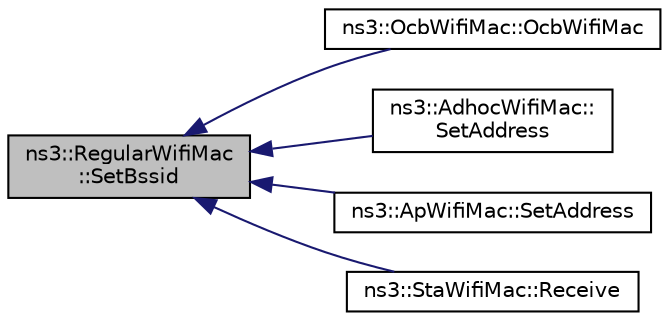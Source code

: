 digraph "ns3::RegularWifiMac::SetBssid"
{
  edge [fontname="Helvetica",fontsize="10",labelfontname="Helvetica",labelfontsize="10"];
  node [fontname="Helvetica",fontsize="10",shape=record];
  rankdir="LR";
  Node1 [label="ns3::RegularWifiMac\l::SetBssid",height=0.2,width=0.4,color="black", fillcolor="grey75", style="filled", fontcolor="black"];
  Node1 -> Node2 [dir="back",color="midnightblue",fontsize="10",style="solid"];
  Node2 [label="ns3::OcbWifiMac::OcbWifiMac",height=0.2,width=0.4,color="black", fillcolor="white", style="filled",URL="$d0/dd1/classns3_1_1OcbWifiMac.html#a83c28663160fcd8a95149abb14db7c40"];
  Node1 -> Node3 [dir="back",color="midnightblue",fontsize="10",style="solid"];
  Node3 [label="ns3::AdhocWifiMac::\lSetAddress",height=0.2,width=0.4,color="black", fillcolor="white", style="filled",URL="$da/dec/classns3_1_1AdhocWifiMac.html#ac25794fcd3862b3bbd0147705c7b0df8"];
  Node1 -> Node4 [dir="back",color="midnightblue",fontsize="10",style="solid"];
  Node4 [label="ns3::ApWifiMac::SetAddress",height=0.2,width=0.4,color="black", fillcolor="white", style="filled",URL="$d0/d51/classns3_1_1ApWifiMac.html#aafe8da38f3bff4de51d264e1a193a1f2"];
  Node1 -> Node5 [dir="back",color="midnightblue",fontsize="10",style="solid"];
  Node5 [label="ns3::StaWifiMac::Receive",height=0.2,width=0.4,color="black", fillcolor="white", style="filled",URL="$de/dbf/classns3_1_1StaWifiMac.html#ac11352c9502acc4b612224fc172c28f8"];
}
